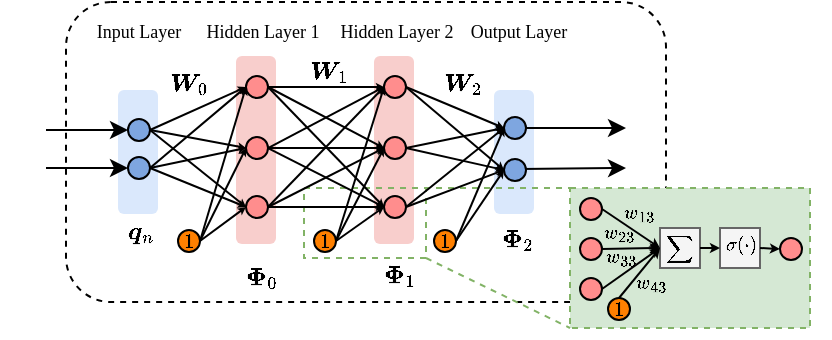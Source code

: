 <mxfile version="27.0.9">
  <diagram name="Page-1" id="PO6AWBiZqA4K_4CGN0Es">
    <mxGraphModel dx="548" dy="330" grid="1" gridSize="10" guides="1" tooltips="1" connect="1" arrows="1" fold="1" page="1" pageScale="1" pageWidth="1200" pageHeight="1600" math="1" shadow="0">
      <root>
        <mxCell id="0" />
        <mxCell id="-joh_1QA3JhNHQXmWk5C-199" value="area" style="locked=1;" parent="0" />
        <mxCell id="FAgdxb8KmqYoFSVoBM0i-1" value="" style="rounded=1;whiteSpace=wrap;html=1;dashed=1;" parent="-joh_1QA3JhNHQXmWk5C-199" vertex="1">
          <mxGeometry x="470" y="237" width="300" height="150" as="geometry" />
        </mxCell>
        <object label="DNN Boxes" id="ntlW8NFhvoEF-g6CEwiz-96">
          <mxCell style="locked=1;" parent="0" />
        </object>
        <mxCell id="-joh_1QA3JhNHQXmWk5C-141" value="" style="rounded=1;whiteSpace=wrap;html=1;strokeColor=none;fillColor=#dae8fc;" parent="ntlW8NFhvoEF-g6CEwiz-96" vertex="1">
          <mxGeometry x="496" y="281" width="20" height="62" as="geometry" />
        </mxCell>
        <mxCell id="-joh_1QA3JhNHQXmWk5C-143" value="" style="rounded=1;whiteSpace=wrap;html=1;strokeColor=none;fillColor=#f8cecc;" parent="ntlW8NFhvoEF-g6CEwiz-96" vertex="1">
          <mxGeometry x="555" y="264" width="20" height="94" as="geometry" />
        </mxCell>
        <mxCell id="-joh_1QA3JhNHQXmWk5C-145" value="" style="rounded=1;whiteSpace=wrap;html=1;strokeColor=none;fillColor=#f8cecc;" parent="ntlW8NFhvoEF-g6CEwiz-96" vertex="1">
          <mxGeometry x="624" y="264" width="20" height="94" as="geometry" />
        </mxCell>
        <mxCell id="-joh_1QA3JhNHQXmWk5C-146" value="" style="rounded=1;whiteSpace=wrap;html=1;strokeColor=none;fillColor=#dae8fc;" parent="ntlW8NFhvoEF-g6CEwiz-96" vertex="1">
          <mxGeometry x="684" y="281" width="20" height="62" as="geometry" />
        </mxCell>
        <mxCell id="-joh_1QA3JhNHQXmWk5C-209" value="Global signal" style="locked=1;" parent="0" />
        <mxCell id="-joh_1QA3JhNHQXmWk5C-210" value="" style="endArrow=classic;html=1;rounded=0;entryX=0;entryY=0.5;entryDx=0;entryDy=0;" parent="-joh_1QA3JhNHQXmWk5C-209" target="-joh_1QA3JhNHQXmWk5C-70" edge="1">
          <mxGeometry width="50" height="50" relative="1" as="geometry">
            <mxPoint x="460" y="301" as="sourcePoint" />
            <mxPoint x="450" y="370" as="targetPoint" />
          </mxGeometry>
        </mxCell>
        <mxCell id="-joh_1QA3JhNHQXmWk5C-212" value="" style="endArrow=classic;html=1;rounded=0;entryX=0;entryY=0.5;entryDx=0;entryDy=0;" parent="-joh_1QA3JhNHQXmWk5C-209" target="-joh_1QA3JhNHQXmWk5C-69" edge="1">
          <mxGeometry width="50" height="50" relative="1" as="geometry">
            <mxPoint x="460" y="320" as="sourcePoint" />
            <mxPoint x="511" y="311" as="targetPoint" />
          </mxGeometry>
        </mxCell>
        <mxCell id="-joh_1QA3JhNHQXmWk5C-213" value="" style="endArrow=classic;html=1;rounded=0;exitX=1;exitY=0.5;exitDx=0;exitDy=0;" parent="-joh_1QA3JhNHQXmWk5C-209" source="-joh_1QA3JhNHQXmWk5C-65" edge="1">
          <mxGeometry width="50" height="50" relative="1" as="geometry">
            <mxPoint x="900" y="330" as="sourcePoint" />
            <mxPoint x="750" y="300" as="targetPoint" />
          </mxGeometry>
        </mxCell>
        <mxCell id="-joh_1QA3JhNHQXmWk5C-214" value="" style="endArrow=classic;html=1;rounded=0;exitX=0.76;exitY=0.45;exitDx=0;exitDy=0;exitPerimeter=0;" parent="-joh_1QA3JhNHQXmWk5C-209" source="-joh_1QA3JhNHQXmWk5C-64" edge="1">
          <mxGeometry width="50" height="50" relative="1" as="geometry">
            <mxPoint x="460" y="330" as="sourcePoint" />
            <mxPoint x="750" y="320" as="targetPoint" />
          </mxGeometry>
        </mxCell>
        <object label="Small Area" id="ntlW8NFhvoEF-g6CEwiz-32">
          <mxCell style="locked=1;" parent="0" />
        </object>
        <mxCell id="-joh_1QA3JhNHQXmWk5C-157" value="" style="rounded=1;whiteSpace=wrap;html=1;shadow=0;fillColor=none;strokeColor=#82b366;strokeWidth=1;arcSize=0;dashed=1;" parent="ntlW8NFhvoEF-g6CEwiz-32" vertex="1">
          <mxGeometry x="589" y="330" width="61" height="35" as="geometry" />
        </mxCell>
        <mxCell id="-joh_1QA3JhNHQXmWk5C-159" value="" style="rounded=1;whiteSpace=wrap;html=1;arcSize=0;dashed=1;fillColor=#d5e8d4;strokeColor=#82b366;" parent="ntlW8NFhvoEF-g6CEwiz-32" vertex="1">
          <mxGeometry x="722" y="330" width="120" height="70" as="geometry" />
        </mxCell>
        <mxCell id="-joh_1QA3JhNHQXmWk5C-161" value="" style="endArrow=none;html=1;rounded=0;exitX=0;exitY=0;exitDx=0;exitDy=0;entryX=0;entryY=0;entryDx=0;entryDy=0;dashed=1;fillColor=#d5e8d4;strokeColor=#82b366;" parent="ntlW8NFhvoEF-g6CEwiz-32" source="-joh_1QA3JhNHQXmWk5C-157" target="-joh_1QA3JhNHQXmWk5C-159" edge="1">
          <mxGeometry width="50" height="50" relative="1" as="geometry">
            <mxPoint x="690" y="310" as="sourcePoint" />
            <mxPoint x="740" y="260" as="targetPoint" />
          </mxGeometry>
        </mxCell>
        <mxCell id="-joh_1QA3JhNHQXmWk5C-162" value="" style="endArrow=none;html=1;rounded=0;exitX=1;exitY=1;exitDx=0;exitDy=0;entryX=0;entryY=1;entryDx=0;entryDy=0;dashed=1;fillColor=#d5e8d4;strokeColor=#82b366;" parent="ntlW8NFhvoEF-g6CEwiz-32" source="-joh_1QA3JhNHQXmWk5C-157" target="-joh_1QA3JhNHQXmWk5C-159" edge="1">
          <mxGeometry width="50" height="50" relative="1" as="geometry">
            <mxPoint x="660" y="340" as="sourcePoint" />
            <mxPoint x="750" y="245" as="targetPoint" />
          </mxGeometry>
        </mxCell>
        <object label="Small Boxes" id="-joh_1QA3JhNHQXmWk5C-169">
          <mxCell style="locked=1;" parent="0" />
        </object>
        <mxCell id="-joh_1QA3JhNHQXmWk5C-170" value="" style="whiteSpace=wrap;html=1;fillColor=#f5f5f5;fontColor=#333333;strokeColor=#666666;" parent="-joh_1QA3JhNHQXmWk5C-169" vertex="1">
          <mxGeometry x="767" y="350" width="20" height="20" as="geometry" />
        </mxCell>
        <mxCell id="-joh_1QA3JhNHQXmWk5C-193" value="" style="whiteSpace=wrap;html=1;fillColor=#f5f5f5;fontColor=#333333;strokeColor=#666666;" parent="-joh_1QA3JhNHQXmWk5C-169" vertex="1">
          <mxGeometry x="797" y="350" width="20" height="20" as="geometry" />
        </mxCell>
        <object label="Small signal" id="-joh_1QA3JhNHQXmWk5C-177">
          <mxCell style="locked=1;" parent="0" />
        </object>
        <mxCell id="-joh_1QA3JhNHQXmWk5C-181" value="" style="endArrow=classic;html=1;rounded=0;exitX=1;exitY=0.5;exitDx=0;exitDy=0;entryX=0;entryY=0.5;entryDx=0;entryDy=0;strokeWidth=1;endSize=2;" parent="-joh_1QA3JhNHQXmWk5C-177" source="-joh_1QA3JhNHQXmWk5C-175" target="-joh_1QA3JhNHQXmWk5C-170" edge="1">
          <mxGeometry width="50" height="50" relative="1" as="geometry">
            <mxPoint x="737" y="375" as="sourcePoint" />
            <mxPoint x="787" y="325" as="targetPoint" />
          </mxGeometry>
        </mxCell>
        <mxCell id="-joh_1QA3JhNHQXmWk5C-182" value="" style="endArrow=classic;html=1;rounded=0;exitX=0.5;exitY=0;exitDx=0;exitDy=0;entryX=0;entryY=0.5;entryDx=0;entryDy=0;strokeWidth=1;endSize=2;" parent="-joh_1QA3JhNHQXmWk5C-177" source="-joh_1QA3JhNHQXmWk5C-176" target="-joh_1QA3JhNHQXmWk5C-170" edge="1">
          <mxGeometry width="50" height="50" relative="1" as="geometry">
            <mxPoint x="748" y="391" as="sourcePoint" />
            <mxPoint x="766" y="371" as="targetPoint" />
          </mxGeometry>
        </mxCell>
        <mxCell id="-joh_1QA3JhNHQXmWk5C-183" value="" style="endArrow=classic;html=1;rounded=0;exitX=1;exitY=0.5;exitDx=0;exitDy=0;entryX=0;entryY=0.5;entryDx=0;entryDy=0;strokeWidth=1;endSize=2;" parent="-joh_1QA3JhNHQXmWk5C-177" source="-joh_1QA3JhNHQXmWk5C-174" target="-joh_1QA3JhNHQXmWk5C-170" edge="1">
          <mxGeometry width="50" height="50" relative="1" as="geometry">
            <mxPoint x="757" y="395" as="sourcePoint" />
            <mxPoint x="766" y="371" as="targetPoint" />
          </mxGeometry>
        </mxCell>
        <mxCell id="-joh_1QA3JhNHQXmWk5C-184" value="" style="endArrow=classic;html=1;rounded=0;exitX=1;exitY=0.5;exitDx=0;exitDy=0;entryX=0;entryY=0.5;entryDx=0;entryDy=0;strokeWidth=1;endSize=2;" parent="-joh_1QA3JhNHQXmWk5C-177" source="-joh_1QA3JhNHQXmWk5C-173" target="-joh_1QA3JhNHQXmWk5C-170" edge="1">
          <mxGeometry width="50" height="50" relative="1" as="geometry">
            <mxPoint x="748" y="370" as="sourcePoint" />
            <mxPoint x="766" y="371" as="targetPoint" />
          </mxGeometry>
        </mxCell>
        <mxCell id="-joh_1QA3JhNHQXmWk5C-192" value="" style="endArrow=classic;html=1;rounded=0;exitX=1;exitY=0.5;exitDx=0;exitDy=0;strokeWidth=1;endSize=2;" parent="-joh_1QA3JhNHQXmWk5C-177" source="-joh_1QA3JhNHQXmWk5C-170" edge="1">
          <mxGeometry width="50" height="50" relative="1" as="geometry">
            <mxPoint x="748" y="351" as="sourcePoint" />
            <mxPoint x="797" y="360" as="targetPoint" />
          </mxGeometry>
        </mxCell>
        <mxCell id="-joh_1QA3JhNHQXmWk5C-196" value="" style="endArrow=classic;html=1;rounded=0;strokeWidth=1;endSize=2;exitX=1;exitY=0.5;exitDx=0;exitDy=0;entryX=0;entryY=0.5;entryDx=0;entryDy=0;" parent="-joh_1QA3JhNHQXmWk5C-177" source="-joh_1QA3JhNHQXmWk5C-193" target="-joh_1QA3JhNHQXmWk5C-195" edge="1">
          <mxGeometry width="50" height="50" relative="1" as="geometry">
            <mxPoint x="787" y="295" as="sourcePoint" />
            <mxPoint x="837" y="305" as="targetPoint" />
          </mxGeometry>
        </mxCell>
        <object label="Small Greec" id="-joh_1QA3JhNHQXmWk5C-171">
          <mxCell style="locked=1;" parent="0" />
        </object>
        <mxCell id="-joh_1QA3JhNHQXmWk5C-172" value="$$\sum$$" style="text;html=1;align=center;verticalAlign=middle;resizable=0;points=[];autosize=1;strokeColor=none;fillColor=none;fontSize=8;" parent="-joh_1QA3JhNHQXmWk5C-171" vertex="1">
          <mxGeometry x="746" y="350" width="60" height="20" as="geometry" />
        </mxCell>
        <mxCell id="-joh_1QA3JhNHQXmWk5C-186" value="$$w_{13}$$" style="text;html=1;align=center;verticalAlign=middle;resizable=0;points=[];autosize=1;strokeColor=none;fillColor=none;fontSize=8;" parent="-joh_1QA3JhNHQXmWk5C-171" vertex="1">
          <mxGeometry x="721" y="333" width="70" height="20" as="geometry" />
        </mxCell>
        <mxCell id="-joh_1QA3JhNHQXmWk5C-187" value="$$w_{23}$$" style="text;html=1;align=center;verticalAlign=middle;resizable=0;points=[];autosize=1;strokeColor=none;fillColor=none;fontSize=8;" parent="-joh_1QA3JhNHQXmWk5C-171" vertex="1">
          <mxGeometry x="711" y="343" width="70" height="20" as="geometry" />
        </mxCell>
        <mxCell id="-joh_1QA3JhNHQXmWk5C-188" value="$$w_{33}$$" style="text;html=1;align=center;verticalAlign=middle;resizable=0;points=[];autosize=1;strokeColor=none;fillColor=none;fontSize=8;" parent="-joh_1QA3JhNHQXmWk5C-171" vertex="1">
          <mxGeometry x="712" y="355" width="70" height="20" as="geometry" />
        </mxCell>
        <mxCell id="-joh_1QA3JhNHQXmWk5C-189" value="$$w_{43}$$" style="text;html=1;align=center;verticalAlign=middle;resizable=0;points=[];autosize=1;strokeColor=none;fillColor=none;fontSize=8;" parent="-joh_1QA3JhNHQXmWk5C-171" vertex="1">
          <mxGeometry x="727" y="368" width="70" height="20" as="geometry" />
        </mxCell>
        <mxCell id="-joh_1QA3JhNHQXmWk5C-194" value="$$\sigma(\cdot)$$" style="text;html=1;align=center;verticalAlign=middle;resizable=0;points=[];autosize=1;strokeColor=none;fillColor=none;fontSize=8;" parent="-joh_1QA3JhNHQXmWk5C-171" vertex="1">
          <mxGeometry x="762" y="348" width="90" height="20" as="geometry" />
        </mxCell>
        <object label="Small weight" id="-joh_1QA3JhNHQXmWk5C-168">
          <mxCell style="locked=1;" parent="0" />
        </object>
        <mxCell id="-joh_1QA3JhNHQXmWk5C-173" value="" style="ellipse;whiteSpace=wrap;html=1;aspect=fixed;fillColor=#FF8D8D;" parent="-joh_1QA3JhNHQXmWk5C-168" vertex="1">
          <mxGeometry x="727" y="335.0" width="11" height="11" as="geometry" />
        </mxCell>
        <mxCell id="-joh_1QA3JhNHQXmWk5C-174" value="" style="ellipse;whiteSpace=wrap;html=1;aspect=fixed;fillColor=#FF8D8D;" parent="-joh_1QA3JhNHQXmWk5C-168" vertex="1">
          <mxGeometry x="727" y="355.0" width="11" height="11" as="geometry" />
        </mxCell>
        <mxCell id="-joh_1QA3JhNHQXmWk5C-175" value="" style="ellipse;whiteSpace=wrap;html=1;aspect=fixed;fillColor=#FF8D8D;" parent="-joh_1QA3JhNHQXmWk5C-168" vertex="1">
          <mxGeometry x="727" y="375.0" width="11" height="11" as="geometry" />
        </mxCell>
        <mxCell id="-joh_1QA3JhNHQXmWk5C-176" value="" style="ellipse;whiteSpace=wrap;html=1;aspect=fixed;fillColor=#FF8000;" parent="-joh_1QA3JhNHQXmWk5C-168" vertex="1">
          <mxGeometry x="741" y="385.0" width="11" height="11" as="geometry" />
        </mxCell>
        <mxCell id="-joh_1QA3JhNHQXmWk5C-195" value="" style="ellipse;whiteSpace=wrap;html=1;aspect=fixed;fillColor=#FF8D8D;" parent="-joh_1QA3JhNHQXmWk5C-168" vertex="1">
          <mxGeometry x="827" y="355.0" width="11" height="11" as="geometry" />
        </mxCell>
        <object label="DNN signal" id="PvffXtldvGFclzvf1Mkj-34">
          <mxCell style="locked=1;" parent="0" />
        </object>
        <mxCell id="-joh_1QA3JhNHQXmWk5C-73" value="" style="endArrow=classic;html=1;rounded=0;exitX=1;exitY=0.5;exitDx=0;exitDy=0;entryX=0;entryY=0.5;entryDx=0;entryDy=0;strokeWidth=1;endSize=1;" parent="PvffXtldvGFclzvf1Mkj-34" source="-joh_1QA3JhNHQXmWk5C-70" target="-joh_1QA3JhNHQXmWk5C-68" edge="1">
          <mxGeometry width="50" height="50" relative="1" as="geometry">
            <mxPoint x="580" y="330" as="sourcePoint" />
            <mxPoint x="630" y="280" as="targetPoint" />
          </mxGeometry>
        </mxCell>
        <mxCell id="-joh_1QA3JhNHQXmWk5C-95" value="" style="endArrow=classic;html=1;rounded=0;exitX=1;exitY=0.5;exitDx=0;exitDy=0;entryX=0;entryY=0.5;entryDx=0;entryDy=0;strokeWidth=1;endSize=1;" parent="PvffXtldvGFclzvf1Mkj-34" source="-joh_1QA3JhNHQXmWk5C-69" target="-joh_1QA3JhNHQXmWk5C-68" edge="1">
          <mxGeometry width="50" height="50" relative="1" as="geometry">
            <mxPoint x="540" y="320" as="sourcePoint" />
            <mxPoint x="570" y="350" as="targetPoint" />
          </mxGeometry>
        </mxCell>
        <mxCell id="-joh_1QA3JhNHQXmWk5C-96" value="" style="endArrow=classic;html=1;rounded=0;exitX=1;exitY=0.5;exitDx=0;exitDy=0;entryX=0;entryY=0.5;entryDx=0;entryDy=0;strokeWidth=1;endSize=1;" parent="PvffXtldvGFclzvf1Mkj-34" source="-joh_1QA3JhNHQXmWk5C-69" target="-joh_1QA3JhNHQXmWk5C-66" edge="1">
          <mxGeometry width="50" height="50" relative="1" as="geometry">
            <mxPoint x="550" y="330" as="sourcePoint" />
            <mxPoint x="580" y="360" as="targetPoint" />
          </mxGeometry>
        </mxCell>
        <mxCell id="-joh_1QA3JhNHQXmWk5C-97" value="" style="endArrow=classic;html=1;rounded=0;exitX=1;exitY=0.5;exitDx=0;exitDy=0;entryX=0;entryY=0.5;entryDx=0;entryDy=0;strokeWidth=1;endSize=1;" parent="PvffXtldvGFclzvf1Mkj-34" source="-joh_1QA3JhNHQXmWk5C-69" target="-joh_1QA3JhNHQXmWk5C-67" edge="1">
          <mxGeometry width="50" height="50" relative="1" as="geometry">
            <mxPoint x="560" y="340" as="sourcePoint" />
            <mxPoint x="590" y="370" as="targetPoint" />
          </mxGeometry>
        </mxCell>
        <mxCell id="-joh_1QA3JhNHQXmWk5C-98" value="" style="endArrow=classic;html=1;rounded=0;exitX=1;exitY=0.5;exitDx=0;exitDy=0;entryX=0;entryY=0.5;entryDx=0;entryDy=0;strokeWidth=1;endSize=1;" parent="PvffXtldvGFclzvf1Mkj-34" source="-joh_1QA3JhNHQXmWk5C-70" target="-joh_1QA3JhNHQXmWk5C-66" edge="1">
          <mxGeometry width="50" height="50" relative="1" as="geometry">
            <mxPoint x="570" y="350" as="sourcePoint" />
            <mxPoint x="600" y="380" as="targetPoint" />
          </mxGeometry>
        </mxCell>
        <mxCell id="-joh_1QA3JhNHQXmWk5C-99" value="" style="endArrow=classic;html=1;rounded=0;exitX=1;exitY=0.5;exitDx=0;exitDy=0;entryX=0;entryY=0.5;entryDx=0;entryDy=0;strokeWidth=1;endSize=1;" parent="PvffXtldvGFclzvf1Mkj-34" source="-joh_1QA3JhNHQXmWk5C-70" target="-joh_1QA3JhNHQXmWk5C-67" edge="1">
          <mxGeometry width="50" height="50" relative="1" as="geometry">
            <mxPoint x="580" y="360" as="sourcePoint" />
            <mxPoint x="610" y="390" as="targetPoint" />
          </mxGeometry>
        </mxCell>
        <mxCell id="-joh_1QA3JhNHQXmWk5C-107" value="" style="endArrow=classic;html=1;rounded=0;exitX=1;exitY=0.5;exitDx=0;exitDy=0;entryX=0;entryY=0.5;entryDx=0;entryDy=0;strokeWidth=1;endSize=1;" parent="PvffXtldvGFclzvf1Mkj-34" source="-joh_1QA3JhNHQXmWk5C-104" target="-joh_1QA3JhNHQXmWk5C-68" edge="1">
          <mxGeometry width="50" height="50" relative="1" as="geometry">
            <mxPoint x="540" y="320" as="sourcePoint" />
            <mxPoint x="570" y="350" as="targetPoint" />
          </mxGeometry>
        </mxCell>
        <mxCell id="-joh_1QA3JhNHQXmWk5C-108" value="" style="endArrow=classic;html=1;rounded=0;exitX=1;exitY=0.5;exitDx=0;exitDy=0;entryX=0;entryY=0.5;entryDx=0;entryDy=0;strokeWidth=1;endSize=1;" parent="PvffXtldvGFclzvf1Mkj-34" source="-joh_1QA3JhNHQXmWk5C-104" target="-joh_1QA3JhNHQXmWk5C-67" edge="1">
          <mxGeometry width="50" height="50" relative="1" as="geometry">
            <mxPoint x="550" y="330" as="sourcePoint" />
            <mxPoint x="580" y="360" as="targetPoint" />
          </mxGeometry>
        </mxCell>
        <mxCell id="-joh_1QA3JhNHQXmWk5C-109" value="" style="endArrow=classic;html=1;rounded=0;exitX=1;exitY=0.5;exitDx=0;exitDy=0;entryX=0;entryY=0.5;entryDx=0;entryDy=0;strokeWidth=1;endSize=1;" parent="PvffXtldvGFclzvf1Mkj-34" source="-joh_1QA3JhNHQXmWk5C-104" target="-joh_1QA3JhNHQXmWk5C-66" edge="1">
          <mxGeometry width="50" height="50" relative="1" as="geometry">
            <mxPoint x="560" y="340" as="sourcePoint" />
            <mxPoint x="590" y="370" as="targetPoint" />
          </mxGeometry>
        </mxCell>
        <mxCell id="-joh_1QA3JhNHQXmWk5C-110" value="" style="endArrow=classic;html=1;rounded=0;exitX=1;exitY=0.5;exitDx=0;exitDy=0;entryX=0;entryY=0.5;entryDx=0;entryDy=0;strokeWidth=1;endSize=1;" parent="PvffXtldvGFclzvf1Mkj-34" source="-joh_1QA3JhNHQXmWk5C-105" target="-joh_1QA3JhNHQXmWk5C-63" edge="1">
          <mxGeometry width="50" height="50" relative="1" as="geometry">
            <mxPoint x="570" y="350" as="sourcePoint" />
            <mxPoint x="600" y="380" as="targetPoint" />
          </mxGeometry>
        </mxCell>
        <mxCell id="-joh_1QA3JhNHQXmWk5C-111" value="" style="endArrow=classic;html=1;rounded=0;exitX=1;exitY=0.5;exitDx=0;exitDy=0;entryX=0;entryY=0.5;entryDx=0;entryDy=0;strokeWidth=1;endSize=1;" parent="PvffXtldvGFclzvf1Mkj-34" source="-joh_1QA3JhNHQXmWk5C-68" target="-joh_1QA3JhNHQXmWk5C-63" edge="1">
          <mxGeometry width="50" height="50" relative="1" as="geometry">
            <mxPoint x="580" y="360" as="sourcePoint" />
            <mxPoint x="610" y="390" as="targetPoint" />
          </mxGeometry>
        </mxCell>
        <mxCell id="-joh_1QA3JhNHQXmWk5C-112" value="" style="endArrow=classic;html=1;rounded=0;exitX=1;exitY=0.5;exitDx=0;exitDy=0;entryX=0;entryY=0.5;entryDx=0;entryDy=0;strokeWidth=1;endSize=1;" parent="PvffXtldvGFclzvf1Mkj-34" source="-joh_1QA3JhNHQXmWk5C-67" target="-joh_1QA3JhNHQXmWk5C-63" edge="1">
          <mxGeometry width="50" height="50" relative="1" as="geometry">
            <mxPoint x="590" y="370" as="sourcePoint" />
            <mxPoint x="620" y="400" as="targetPoint" />
          </mxGeometry>
        </mxCell>
        <mxCell id="-joh_1QA3JhNHQXmWk5C-113" value="" style="endArrow=classic;html=1;rounded=0;exitX=1;exitY=0.5;exitDx=0;exitDy=0;entryX=0;entryY=0.5;entryDx=0;entryDy=0;strokeWidth=1;endSize=1;" parent="PvffXtldvGFclzvf1Mkj-34" source="-joh_1QA3JhNHQXmWk5C-66" target="-joh_1QA3JhNHQXmWk5C-63" edge="1">
          <mxGeometry width="50" height="50" relative="1" as="geometry">
            <mxPoint x="600" y="380" as="sourcePoint" />
            <mxPoint x="630" y="410" as="targetPoint" />
          </mxGeometry>
        </mxCell>
        <mxCell id="-joh_1QA3JhNHQXmWk5C-114" value="" style="endArrow=classic;html=1;rounded=0;exitX=1;exitY=0.5;exitDx=0;exitDy=0;entryX=0;entryY=0.5;entryDx=0;entryDy=0;strokeWidth=1;endSize=1;" parent="PvffXtldvGFclzvf1Mkj-34" source="-joh_1QA3JhNHQXmWk5C-105" target="-joh_1QA3JhNHQXmWk5C-62" edge="1">
          <mxGeometry width="50" height="50" relative="1" as="geometry">
            <mxPoint x="610" y="390" as="sourcePoint" />
            <mxPoint x="640" y="420" as="targetPoint" />
          </mxGeometry>
        </mxCell>
        <mxCell id="-joh_1QA3JhNHQXmWk5C-115" value="" style="endArrow=classic;html=1;rounded=0;exitX=1;exitY=0.5;exitDx=0;exitDy=0;entryX=0;entryY=0.5;entryDx=0;entryDy=0;strokeWidth=1;endSize=1;" parent="PvffXtldvGFclzvf1Mkj-34" source="-joh_1QA3JhNHQXmWk5C-105" target="-joh_1QA3JhNHQXmWk5C-61" edge="1">
          <mxGeometry width="50" height="50" relative="1" as="geometry">
            <mxPoint x="610" y="350" as="sourcePoint" />
            <mxPoint x="640" y="380" as="targetPoint" />
          </mxGeometry>
        </mxCell>
        <mxCell id="-joh_1QA3JhNHQXmWk5C-117" value="" style="endArrow=classic;html=1;rounded=0;exitX=1;exitY=0.5;exitDx=0;exitDy=0;entryX=0;entryY=0.5;entryDx=0;entryDy=0;strokeWidth=1;endSize=1;" parent="PvffXtldvGFclzvf1Mkj-34" source="-joh_1QA3JhNHQXmWk5C-68" target="-joh_1QA3JhNHQXmWk5C-62" edge="1">
          <mxGeometry width="50" height="50" relative="1" as="geometry">
            <mxPoint x="580" y="320" as="sourcePoint" />
            <mxPoint x="610" y="350" as="targetPoint" />
          </mxGeometry>
        </mxCell>
        <mxCell id="-joh_1QA3JhNHQXmWk5C-118" value="" style="endArrow=classic;html=1;rounded=0;exitX=1;exitY=0.5;exitDx=0;exitDy=0;entryX=0;entryY=0.5;entryDx=0;entryDy=0;strokeWidth=1;endSize=1;" parent="PvffXtldvGFclzvf1Mkj-34" source="-joh_1QA3JhNHQXmWk5C-68" target="-joh_1QA3JhNHQXmWk5C-61" edge="1">
          <mxGeometry width="50" height="50" relative="1" as="geometry">
            <mxPoint x="590" y="330" as="sourcePoint" />
            <mxPoint x="620" y="360" as="targetPoint" />
          </mxGeometry>
        </mxCell>
        <mxCell id="-joh_1QA3JhNHQXmWk5C-119" value="" style="endArrow=classic;html=1;rounded=0;exitX=1;exitY=0.5;exitDx=0;exitDy=0;entryX=0;entryY=0.5;entryDx=0;entryDy=0;strokeWidth=1;endSize=1;" parent="PvffXtldvGFclzvf1Mkj-34" source="-joh_1QA3JhNHQXmWk5C-67" target="-joh_1QA3JhNHQXmWk5C-62" edge="1">
          <mxGeometry width="50" height="50" relative="1" as="geometry">
            <mxPoint x="600" y="340" as="sourcePoint" />
            <mxPoint x="630" y="370" as="targetPoint" />
          </mxGeometry>
        </mxCell>
        <mxCell id="-joh_1QA3JhNHQXmWk5C-120" value="" style="endArrow=classic;html=1;rounded=0;exitX=1;exitY=0.5;exitDx=0;exitDy=0;entryX=0;entryY=0.5;entryDx=0;entryDy=0;strokeWidth=1;endSize=1;" parent="PvffXtldvGFclzvf1Mkj-34" source="-joh_1QA3JhNHQXmWk5C-67" target="-joh_1QA3JhNHQXmWk5C-61" edge="1">
          <mxGeometry width="50" height="50" relative="1" as="geometry">
            <mxPoint x="610" y="350" as="sourcePoint" />
            <mxPoint x="640" y="380" as="targetPoint" />
          </mxGeometry>
        </mxCell>
        <mxCell id="-joh_1QA3JhNHQXmWk5C-121" value="" style="endArrow=classic;html=1;rounded=0;exitX=1;exitY=0.5;exitDx=0;exitDy=0;entryX=0;entryY=0.5;entryDx=0;entryDy=0;strokeWidth=1;endSize=1;" parent="PvffXtldvGFclzvf1Mkj-34" source="-joh_1QA3JhNHQXmWk5C-66" target="-joh_1QA3JhNHQXmWk5C-61" edge="1">
          <mxGeometry width="50" height="50" relative="1" as="geometry">
            <mxPoint x="620" y="360" as="sourcePoint" />
            <mxPoint x="650" y="390" as="targetPoint" />
          </mxGeometry>
        </mxCell>
        <mxCell id="-joh_1QA3JhNHQXmWk5C-122" value="" style="endArrow=classic;html=1;rounded=0;exitX=1;exitY=0.5;exitDx=0;exitDy=0;entryX=0;entryY=0.5;entryDx=0;entryDy=0;strokeWidth=1;endSize=1;" parent="PvffXtldvGFclzvf1Mkj-34" source="-joh_1QA3JhNHQXmWk5C-106" target="-joh_1QA3JhNHQXmWk5C-64" edge="1">
          <mxGeometry width="50" height="50" relative="1" as="geometry">
            <mxPoint x="581" y="376" as="sourcePoint" />
            <mxPoint x="610" y="309" as="targetPoint" />
          </mxGeometry>
        </mxCell>
        <mxCell id="-joh_1QA3JhNHQXmWk5C-123" value="" style="endArrow=classic;html=1;rounded=0;exitX=1;exitY=0.5;exitDx=0;exitDy=0;entryX=0;entryY=0.5;entryDx=0;entryDy=0;strokeWidth=1;endSize=1;" parent="PvffXtldvGFclzvf1Mkj-34" source="-joh_1QA3JhNHQXmWk5C-63" target="-joh_1QA3JhNHQXmWk5C-64" edge="1">
          <mxGeometry width="50" height="50" relative="1" as="geometry">
            <mxPoint x="640" y="367" as="sourcePoint" />
            <mxPoint x="669" y="300" as="targetPoint" />
          </mxGeometry>
        </mxCell>
        <mxCell id="-joh_1QA3JhNHQXmWk5C-124" value="" style="endArrow=classic;html=1;rounded=0;exitX=1;exitY=0.5;exitDx=0;exitDy=0;entryX=0;entryY=0.5;entryDx=0;entryDy=0;strokeWidth=1;endSize=1;" parent="PvffXtldvGFclzvf1Mkj-34" source="-joh_1QA3JhNHQXmWk5C-62" target="-joh_1QA3JhNHQXmWk5C-64" edge="1">
          <mxGeometry width="50" height="50" relative="1" as="geometry">
            <mxPoint x="621" y="350" as="sourcePoint" />
            <mxPoint x="650" y="341" as="targetPoint" />
          </mxGeometry>
        </mxCell>
        <mxCell id="-joh_1QA3JhNHQXmWk5C-125" value="" style="endArrow=classic;html=1;rounded=0;exitX=1;exitY=0.5;exitDx=0;exitDy=0;entryX=0;entryY=0.5;entryDx=0;entryDy=0;strokeWidth=1;endSize=1;" parent="PvffXtldvGFclzvf1Mkj-34" source="-joh_1QA3JhNHQXmWk5C-61" target="-joh_1QA3JhNHQXmWk5C-64" edge="1">
          <mxGeometry width="50" height="50" relative="1" as="geometry">
            <mxPoint x="631" y="360" as="sourcePoint" />
            <mxPoint x="660" y="351" as="targetPoint" />
          </mxGeometry>
        </mxCell>
        <mxCell id="-joh_1QA3JhNHQXmWk5C-126" value="" style="endArrow=classic;html=1;rounded=0;exitX=1;exitY=0.5;exitDx=0;exitDy=0;entryX=0;entryY=0.5;entryDx=0;entryDy=0;strokeWidth=1;endSize=1;" parent="PvffXtldvGFclzvf1Mkj-34" source="-joh_1QA3JhNHQXmWk5C-106" target="-joh_1QA3JhNHQXmWk5C-65" edge="1">
          <mxGeometry width="50" height="50" relative="1" as="geometry">
            <mxPoint x="641" y="370" as="sourcePoint" />
            <mxPoint x="670" y="361" as="targetPoint" />
          </mxGeometry>
        </mxCell>
        <mxCell id="-joh_1QA3JhNHQXmWk5C-127" value="" style="endArrow=classic;html=1;rounded=0;exitX=1;exitY=0.5;exitDx=0;exitDy=0;entryX=0;entryY=0.5;entryDx=0;entryDy=0;strokeWidth=1;endSize=1;" parent="PvffXtldvGFclzvf1Mkj-34" source="-joh_1QA3JhNHQXmWk5C-63" target="-joh_1QA3JhNHQXmWk5C-65" edge="1">
          <mxGeometry width="50" height="50" relative="1" as="geometry">
            <mxPoint x="651" y="380" as="sourcePoint" />
            <mxPoint x="680" y="371" as="targetPoint" />
          </mxGeometry>
        </mxCell>
        <mxCell id="-joh_1QA3JhNHQXmWk5C-128" value="" style="endArrow=classic;html=1;rounded=0;exitX=1;exitY=0.5;exitDx=0;exitDy=0;entryX=0;entryY=0.5;entryDx=0;entryDy=0;strokeWidth=1;endSize=1;" parent="PvffXtldvGFclzvf1Mkj-34" source="-joh_1QA3JhNHQXmWk5C-62" target="-joh_1QA3JhNHQXmWk5C-65" edge="1">
          <mxGeometry width="50" height="50" relative="1" as="geometry">
            <mxPoint x="650" y="339" as="sourcePoint" />
            <mxPoint x="679" y="330" as="targetPoint" />
          </mxGeometry>
        </mxCell>
        <mxCell id="-joh_1QA3JhNHQXmWk5C-129" value="" style="endArrow=classic;html=1;rounded=0;exitX=1;exitY=0.5;exitDx=0;exitDy=0;entryX=0;entryY=0.5;entryDx=0;entryDy=0;strokeWidth=1;endSize=1;" parent="PvffXtldvGFclzvf1Mkj-34" source="-joh_1QA3JhNHQXmWk5C-61" target="-joh_1QA3JhNHQXmWk5C-65" edge="1">
          <mxGeometry width="50" height="50" relative="1" as="geometry">
            <mxPoint x="671" y="400" as="sourcePoint" />
            <mxPoint x="700" y="391" as="targetPoint" />
          </mxGeometry>
        </mxCell>
        <mxCell id="-joh_1QA3JhNHQXmWk5C-197" value="" style="endArrow=classic;html=1;rounded=0;entryX=0;entryY=0.5;entryDx=0;entryDy=0;strokeWidth=1;endSize=1;exitX=1;exitY=0.5;exitDx=0;exitDy=0;" parent="PvffXtldvGFclzvf1Mkj-34" source="-joh_1QA3JhNHQXmWk5C-66" target="-joh_1QA3JhNHQXmWk5C-62" edge="1">
          <mxGeometry width="50" height="50" relative="1" as="geometry">
            <mxPoint x="600" y="290" as="sourcePoint" />
            <mxPoint x="639" y="350" as="targetPoint" />
          </mxGeometry>
        </mxCell>
        <object label="DNN weights" id="ntlW8NFhvoEF-g6CEwiz-56">
          <mxCell style="locked=1;" parent="0" />
        </object>
        <mxCell id="-joh_1QA3JhNHQXmWk5C-61" value="" style="ellipse;whiteSpace=wrap;html=1;aspect=fixed;fillColor=#FF8D8D;" parent="ntlW8NFhvoEF-g6CEwiz-56" vertex="1">
          <mxGeometry x="629" y="274.0" width="11" height="11" as="geometry" />
        </mxCell>
        <mxCell id="-joh_1QA3JhNHQXmWk5C-62" value="" style="ellipse;whiteSpace=wrap;html=1;aspect=fixed;fillColor=#FF8D8D;" parent="ntlW8NFhvoEF-g6CEwiz-56" vertex="1">
          <mxGeometry x="629" y="304.51" width="11" height="11" as="geometry" />
        </mxCell>
        <mxCell id="-joh_1QA3JhNHQXmWk5C-63" value="" style="ellipse;whiteSpace=wrap;html=1;aspect=fixed;fillColor=#FF8D8D;" parent="ntlW8NFhvoEF-g6CEwiz-56" vertex="1">
          <mxGeometry x="629" y="334.0" width="11" height="11" as="geometry" />
        </mxCell>
        <mxCell id="-joh_1QA3JhNHQXmWk5C-64" value="" style="ellipse;whiteSpace=wrap;html=1;aspect=fixed;fillColor=#7EA6E0;" parent="ntlW8NFhvoEF-g6CEwiz-56" vertex="1">
          <mxGeometry x="689" y="315.51" width="11" height="11" as="geometry" />
        </mxCell>
        <mxCell id="-joh_1QA3JhNHQXmWk5C-65" value="" style="ellipse;whiteSpace=wrap;html=1;aspect=fixed;fillColor=#7EA6E0;" parent="ntlW8NFhvoEF-g6CEwiz-56" vertex="1">
          <mxGeometry x="689" y="294.51" width="11" height="11" as="geometry" />
        </mxCell>
        <mxCell id="-joh_1QA3JhNHQXmWk5C-66" value="" style="ellipse;whiteSpace=wrap;html=1;aspect=fixed;fillColor=#FF8D8D;" parent="ntlW8NFhvoEF-g6CEwiz-56" vertex="1">
          <mxGeometry x="560" y="274.0" width="11" height="11" as="geometry" />
        </mxCell>
        <mxCell id="-joh_1QA3JhNHQXmWk5C-67" value="" style="ellipse;whiteSpace=wrap;html=1;aspect=fixed;fillColor=#FF8D8D;" parent="ntlW8NFhvoEF-g6CEwiz-56" vertex="1">
          <mxGeometry x="560" y="304.51" width="11" height="11" as="geometry" />
        </mxCell>
        <mxCell id="-joh_1QA3JhNHQXmWk5C-68" value="" style="ellipse;whiteSpace=wrap;html=1;aspect=fixed;fillColor=#FF8D8D;" parent="ntlW8NFhvoEF-g6CEwiz-56" vertex="1">
          <mxGeometry x="560" y="334.0" width="11" height="11" as="geometry" />
        </mxCell>
        <mxCell id="-joh_1QA3JhNHQXmWk5C-69" value="" style="ellipse;whiteSpace=wrap;html=1;aspect=fixed;fillColor=#7EA6E0;" parent="ntlW8NFhvoEF-g6CEwiz-56" vertex="1">
          <mxGeometry x="501" y="314.51" width="11" height="11" as="geometry" />
        </mxCell>
        <mxCell id="-joh_1QA3JhNHQXmWk5C-70" value="" style="ellipse;whiteSpace=wrap;html=1;aspect=fixed;fillColor=#7EA6E0;" parent="ntlW8NFhvoEF-g6CEwiz-56" vertex="1">
          <mxGeometry x="501" y="295.51" width="11" height="11" as="geometry" />
        </mxCell>
        <mxCell id="-joh_1QA3JhNHQXmWk5C-104" value="" style="ellipse;whiteSpace=wrap;html=1;aspect=fixed;fontSize=9;fillColor=#FF8000;" parent="ntlW8NFhvoEF-g6CEwiz-56" vertex="1">
          <mxGeometry x="526" y="351.0" width="11" height="11" as="geometry" />
        </mxCell>
        <mxCell id="-joh_1QA3JhNHQXmWk5C-105" value="" style="ellipse;whiteSpace=wrap;html=1;aspect=fixed;fillColor=#FF8000;" parent="ntlW8NFhvoEF-g6CEwiz-56" vertex="1">
          <mxGeometry x="594" y="351.0" width="11" height="11" as="geometry" />
        </mxCell>
        <mxCell id="-joh_1QA3JhNHQXmWk5C-106" value="" style="ellipse;whiteSpace=wrap;html=1;aspect=fixed;fillColor=#FF8000;" parent="ntlW8NFhvoEF-g6CEwiz-56" vertex="1">
          <mxGeometry x="654" y="351.0" width="11" height="11" as="geometry" />
        </mxCell>
        <object label="DNN Greec" id="ntlW8NFhvoEF-g6CEwiz-81">
          <mxCell style="" parent="0" />
        </object>
        <mxCell id="-joh_1QA3JhNHQXmWk5C-134" value="$$\boldsymbol{q}_n$$" style="text;html=1;align=center;verticalAlign=middle;resizable=0;points=[];autosize=1;strokeColor=none;fillColor=none;fontFamily=Times New Roman;" parent="ntlW8NFhvoEF-g6CEwiz-81" vertex="1">
          <mxGeometry x="437" y="336" width="140" height="30" as="geometry" />
        </mxCell>
        <mxCell id="-joh_1QA3JhNHQXmWk5C-135" value="$$\boldsymbol{W}_0$$" style="text;html=1;align=center;verticalAlign=middle;resizable=0;points=[];autosize=1;strokeColor=none;fillColor=none;fontFamily=Times New Roman;" parent="ntlW8NFhvoEF-g6CEwiz-81" vertex="1">
          <mxGeometry x="461" y="262" width="140" height="30" as="geometry" />
        </mxCell>
        <mxCell id="-joh_1QA3JhNHQXmWk5C-136" value="$$\boldsymbol{W}_1$$" style="text;html=1;align=center;verticalAlign=middle;resizable=0;points=[];autosize=1;strokeColor=none;fillColor=none;fontFamily=Times New Roman;" parent="ntlW8NFhvoEF-g6CEwiz-81" vertex="1">
          <mxGeometry x="531" y="256" width="140" height="30" as="geometry" />
        </mxCell>
        <mxCell id="-joh_1QA3JhNHQXmWk5C-137" value="$$\boldsymbol{W}_2$$" style="text;html=1;align=center;verticalAlign=middle;resizable=0;points=[];autosize=1;strokeColor=none;fillColor=none;fontFamily=Times New Roman;" parent="ntlW8NFhvoEF-g6CEwiz-81" vertex="1">
          <mxGeometry x="598" y="262" width="140" height="30" as="geometry" />
        </mxCell>
        <mxCell id="-joh_1QA3JhNHQXmWk5C-138" value="$$\boldsymbol{\Phi}_0$$" style="text;html=1;align=center;verticalAlign=middle;resizable=0;points=[];autosize=1;strokeColor=none;fillColor=none;fontFamily=Times New Roman;" parent="ntlW8NFhvoEF-g6CEwiz-81" vertex="1">
          <mxGeometry x="492" y="359" width="150" height="30" as="geometry" />
        </mxCell>
        <mxCell id="-joh_1QA3JhNHQXmWk5C-139" value="$$\boldsymbol{\Phi}_1$$" style="text;html=1;align=center;verticalAlign=middle;resizable=0;points=[];autosize=1;strokeColor=none;fillColor=none;fontFamily=Times New Roman;" parent="ntlW8NFhvoEF-g6CEwiz-81" vertex="1">
          <mxGeometry x="561" y="358" width="150" height="30" as="geometry" />
        </mxCell>
        <mxCell id="-joh_1QA3JhNHQXmWk5C-140" value="$$\boldsymbol{\Phi}_2$$" style="text;html=1;align=center;verticalAlign=middle;resizable=0;points=[];autosize=1;strokeColor=none;fillColor=none;fontFamily=Times New Roman;" parent="ntlW8NFhvoEF-g6CEwiz-81" vertex="1">
          <mxGeometry x="620" y="340" width="150" height="30" as="geometry" />
        </mxCell>
        <mxCell id="qnjqH-tYB6U41iIUzkCK-1" value="$$1$$" style="text;html=1;align=center;verticalAlign=middle;resizable=0;points=[];autosize=1;strokeColor=none;fillColor=none;fontFamily=Times New Roman;fontSize=10;" vertex="1" parent="ntlW8NFhvoEF-g6CEwiz-81">
          <mxGeometry x="506" y="341" width="50" height="30" as="geometry" />
        </mxCell>
        <mxCell id="qnjqH-tYB6U41iIUzkCK-2" value="$$1$$" style="text;html=1;align=center;verticalAlign=middle;resizable=0;points=[];autosize=1;strokeColor=none;fillColor=none;fontFamily=Times New Roman;fontSize=10;" vertex="1" parent="ntlW8NFhvoEF-g6CEwiz-81">
          <mxGeometry x="574" y="341" width="50" height="30" as="geometry" />
        </mxCell>
        <mxCell id="qnjqH-tYB6U41iIUzkCK-3" value="$$1$$" style="text;html=1;align=center;verticalAlign=middle;resizable=0;points=[];autosize=1;strokeColor=none;fillColor=none;fontFamily=Times New Roman;fontSize=10;" vertex="1" parent="ntlW8NFhvoEF-g6CEwiz-81">
          <mxGeometry x="634" y="341" width="50" height="30" as="geometry" />
        </mxCell>
        <mxCell id="qnjqH-tYB6U41iIUzkCK-5" value="$$1$$" style="text;html=1;align=center;verticalAlign=middle;resizable=0;points=[];autosize=1;strokeColor=none;fillColor=none;fontFamily=Times New Roman;fontSize=10;" vertex="1" parent="ntlW8NFhvoEF-g6CEwiz-81">
          <mxGeometry x="721" y="375" width="50" height="30" as="geometry" />
        </mxCell>
        <object label="Names" id="1">
          <mxCell style="locked=1;" parent="0" />
        </object>
        <mxCell id="-joh_1QA3JhNHQXmWk5C-149" value="&lt;font&gt;Output Layer&lt;/font&gt;" style="text;html=1;align=center;verticalAlign=middle;resizable=0;points=[];autosize=1;strokeColor=none;fillColor=none;fontFamily=Times New Roman;fontSize=9;" parent="1" vertex="1">
          <mxGeometry x="661" y="242" width="70" height="20" as="geometry" />
        </mxCell>
        <mxCell id="-joh_1QA3JhNHQXmWk5C-150" value="&lt;font&gt;Hidden Layer 1&lt;/font&gt;" style="text;html=1;align=center;verticalAlign=middle;resizable=0;points=[];autosize=1;strokeColor=none;fillColor=none;fontFamily=Times New Roman;fontSize=9;" parent="1" vertex="1">
          <mxGeometry x="528" y="242" width="80" height="20" as="geometry" />
        </mxCell>
        <mxCell id="-joh_1QA3JhNHQXmWk5C-151" value="&lt;font&gt;Hidden Layer 2&lt;/font&gt;" style="text;html=1;align=center;verticalAlign=middle;resizable=0;points=[];autosize=1;strokeColor=none;fillColor=none;fontFamily=Times New Roman;fontSize=9;" parent="1" vertex="1">
          <mxGeometry x="595" y="242" width="80" height="20" as="geometry" />
        </mxCell>
        <mxCell id="-joh_1QA3JhNHQXmWk5C-153" value="&lt;font&gt;Input Layer&lt;/font&gt;" style="text;html=1;align=center;verticalAlign=middle;resizable=0;points=[];autosize=1;strokeColor=none;fillColor=none;fontFamily=Times New Roman;fontSize=9;" parent="1" vertex="1">
          <mxGeometry x="471" y="242" width="70" height="20" as="geometry" />
        </mxCell>
      </root>
    </mxGraphModel>
  </diagram>
</mxfile>
